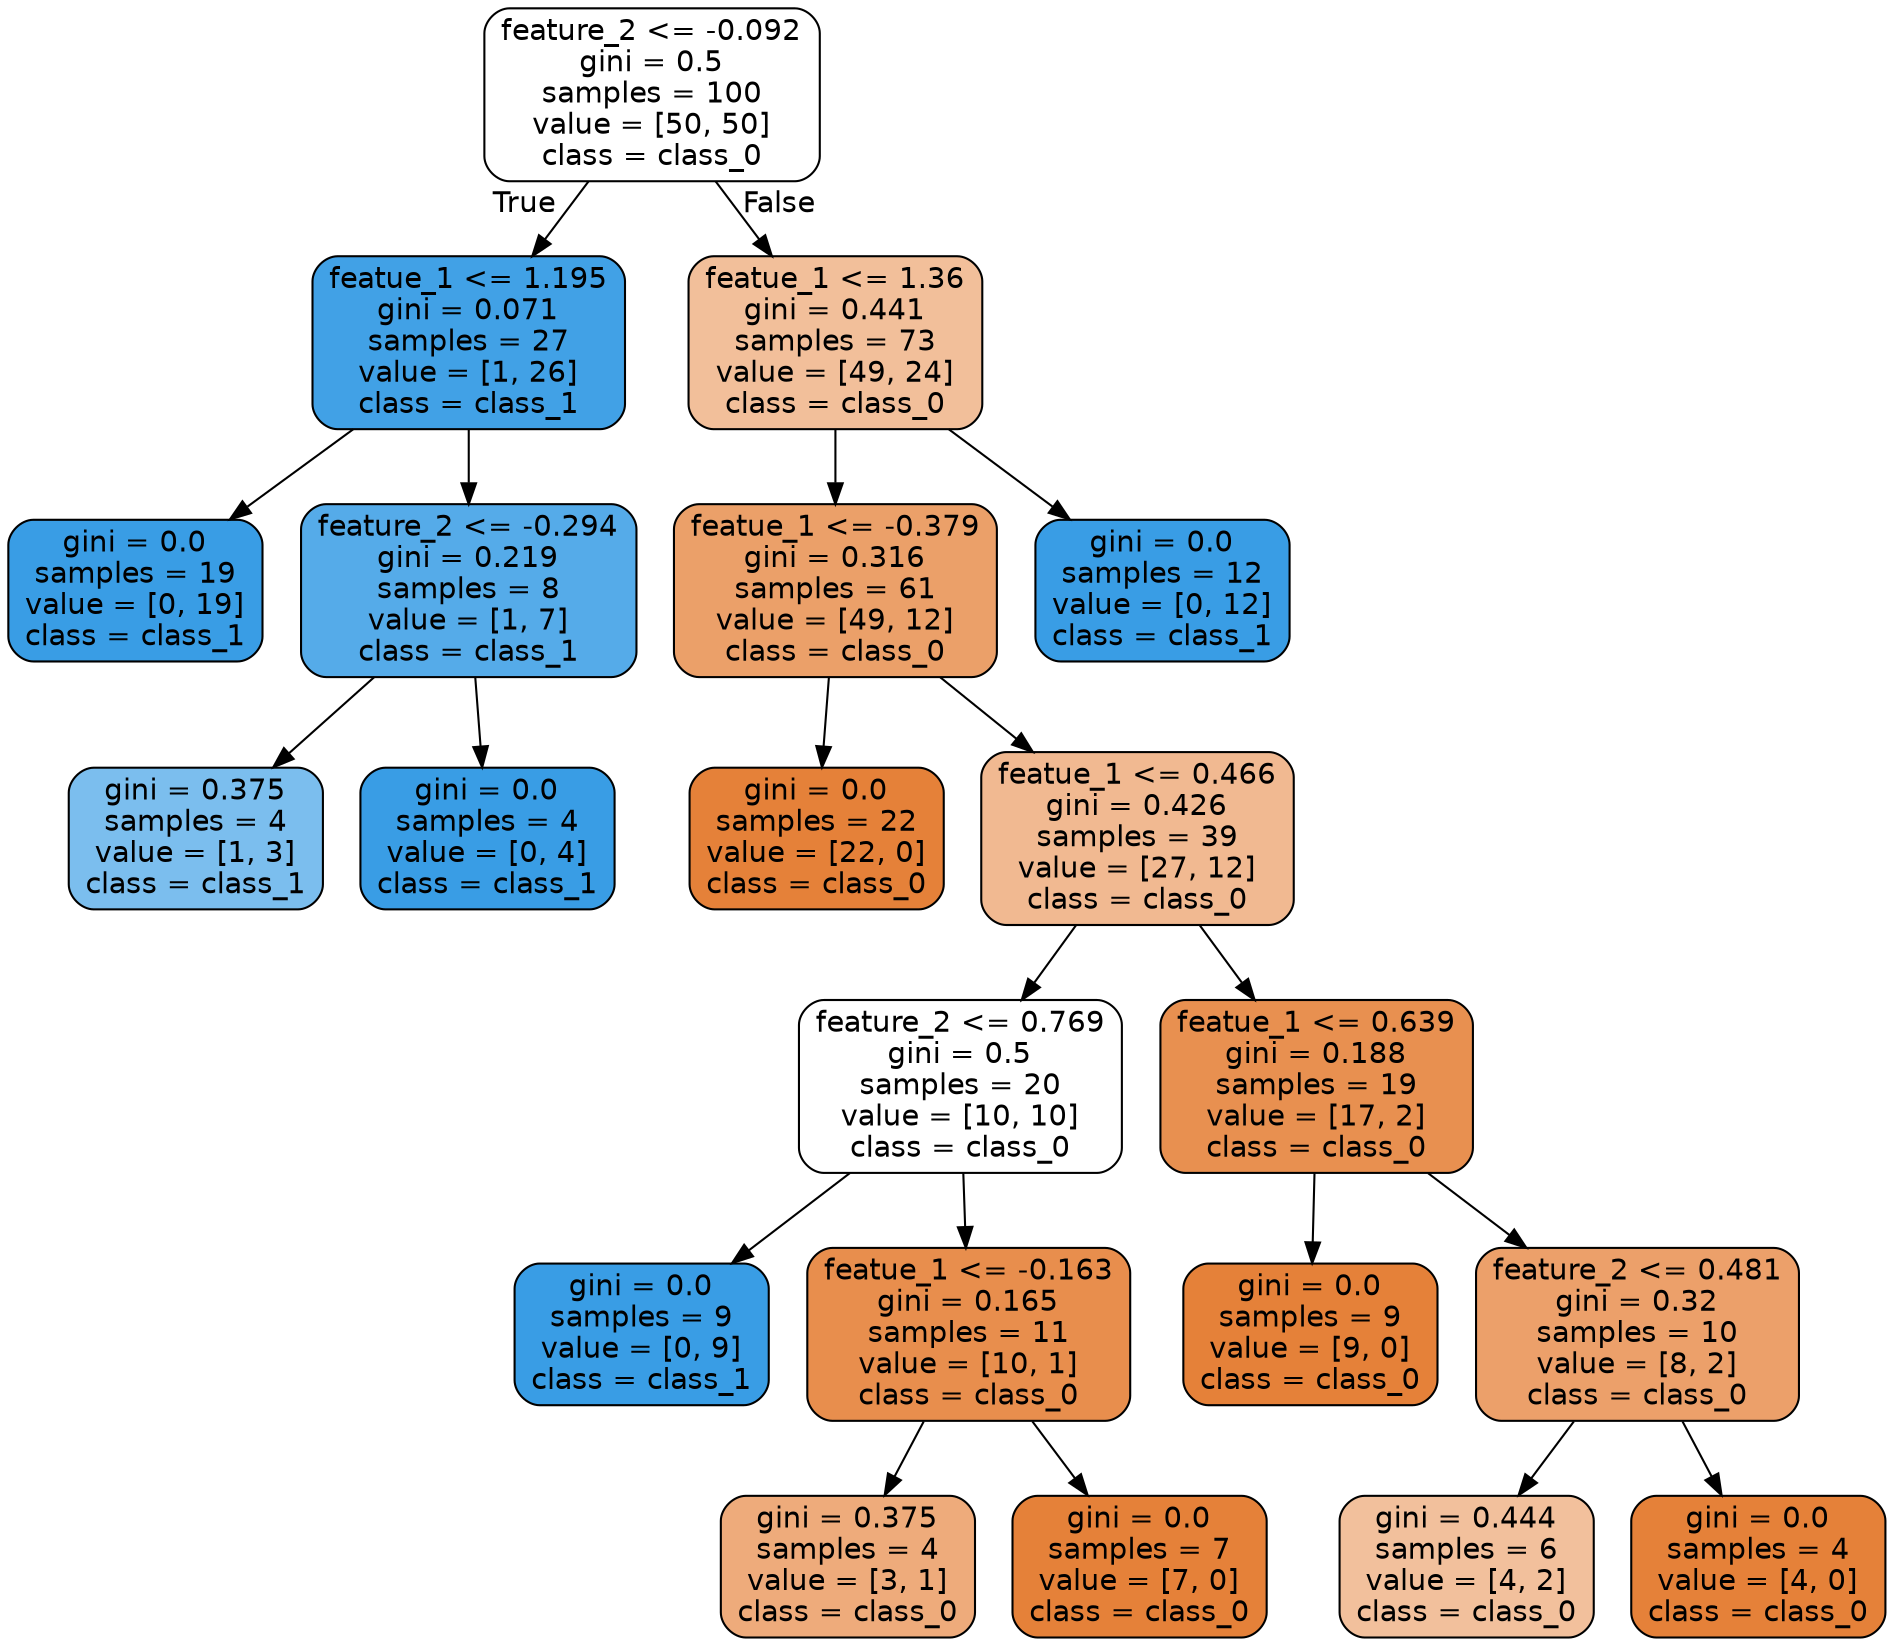 digraph Tree {
node [shape=box, style="filled, rounded", color="black", fontname="helvetica"] ;
edge [fontname="helvetica"] ;
0 [label="feature_2 <= -0.092\ngini = 0.5\nsamples = 100\nvalue = [50, 50]\nclass = class_0", fillcolor="#ffffff"] ;
1 [label="featue_1 <= 1.195\ngini = 0.071\nsamples = 27\nvalue = [1, 26]\nclass = class_1", fillcolor="#41a1e6"] ;
0 -> 1 [labeldistance=2.5, labelangle=45, headlabel="True"] ;
2 [label="gini = 0.0\nsamples = 19\nvalue = [0, 19]\nclass = class_1", fillcolor="#399de5"] ;
1 -> 2 ;
3 [label="feature_2 <= -0.294\ngini = 0.219\nsamples = 8\nvalue = [1, 7]\nclass = class_1", fillcolor="#55abe9"] ;
1 -> 3 ;
4 [label="gini = 0.375\nsamples = 4\nvalue = [1, 3]\nclass = class_1", fillcolor="#7bbeee"] ;
3 -> 4 ;
5 [label="gini = 0.0\nsamples = 4\nvalue = [0, 4]\nclass = class_1", fillcolor="#399de5"] ;
3 -> 5 ;
6 [label="featue_1 <= 1.36\ngini = 0.441\nsamples = 73\nvalue = [49, 24]\nclass = class_0", fillcolor="#f2bf9a"] ;
0 -> 6 [labeldistance=2.5, labelangle=-45, headlabel="False"] ;
7 [label="featue_1 <= -0.379\ngini = 0.316\nsamples = 61\nvalue = [49, 12]\nclass = class_0", fillcolor="#eba069"] ;
6 -> 7 ;
8 [label="gini = 0.0\nsamples = 22\nvalue = [22, 0]\nclass = class_0", fillcolor="#e58139"] ;
7 -> 8 ;
9 [label="featue_1 <= 0.466\ngini = 0.426\nsamples = 39\nvalue = [27, 12]\nclass = class_0", fillcolor="#f1b991"] ;
7 -> 9 ;
10 [label="feature_2 <= 0.769\ngini = 0.5\nsamples = 20\nvalue = [10, 10]\nclass = class_0", fillcolor="#ffffff"] ;
9 -> 10 ;
11 [label="gini = 0.0\nsamples = 9\nvalue = [0, 9]\nclass = class_1", fillcolor="#399de5"] ;
10 -> 11 ;
12 [label="featue_1 <= -0.163\ngini = 0.165\nsamples = 11\nvalue = [10, 1]\nclass = class_0", fillcolor="#e88e4d"] ;
10 -> 12 ;
13 [label="gini = 0.375\nsamples = 4\nvalue = [3, 1]\nclass = class_0", fillcolor="#eeab7b"] ;
12 -> 13 ;
14 [label="gini = 0.0\nsamples = 7\nvalue = [7, 0]\nclass = class_0", fillcolor="#e58139"] ;
12 -> 14 ;
15 [label="featue_1 <= 0.639\ngini = 0.188\nsamples = 19\nvalue = [17, 2]\nclass = class_0", fillcolor="#e89050"] ;
9 -> 15 ;
16 [label="gini = 0.0\nsamples = 9\nvalue = [9, 0]\nclass = class_0", fillcolor="#e58139"] ;
15 -> 16 ;
17 [label="feature_2 <= 0.481\ngini = 0.32\nsamples = 10\nvalue = [8, 2]\nclass = class_0", fillcolor="#eca06a"] ;
15 -> 17 ;
18 [label="gini = 0.444\nsamples = 6\nvalue = [4, 2]\nclass = class_0", fillcolor="#f2c09c"] ;
17 -> 18 ;
19 [label="gini = 0.0\nsamples = 4\nvalue = [4, 0]\nclass = class_0", fillcolor="#e58139"] ;
17 -> 19 ;
20 [label="gini = 0.0\nsamples = 12\nvalue = [0, 12]\nclass = class_1", fillcolor="#399de5"] ;
6 -> 20 ;
}